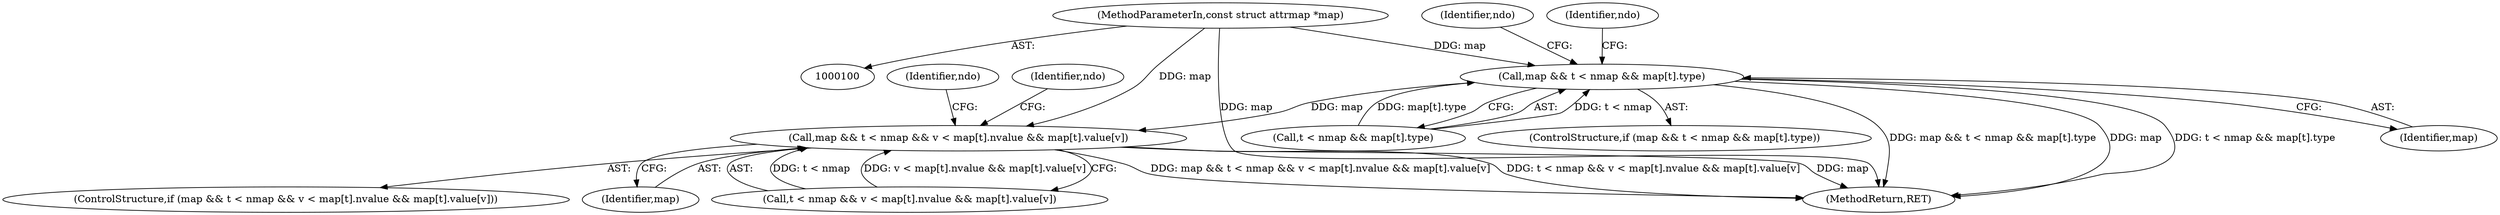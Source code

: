 digraph "0_tcpdump_e0a5a02b0fc1900a69d6c37ed0aab36fb8494e6d_0@pointer" {
"1000104" [label="(MethodParameterIn,const struct attrmap *map)"];
"1000173" [label="(Call,map && t < nmap && map[t].type)"];
"1000225" [label="(Call,map && t < nmap && v < map[t].nvalue && map[t].value[v])"];
"1000186" [label="(Identifier,ndo)"];
"1000224" [label="(ControlStructure,if (map && t < nmap && v < map[t].nvalue && map[t].value[v]))"];
"1000226" [label="(Identifier,map)"];
"1000104" [label="(MethodParameterIn,const struct attrmap *map)"];
"1000174" [label="(Identifier,map)"];
"1000227" [label="(Call,t < nmap && v < map[t].nvalue && map[t].value[v])"];
"1000263" [label="(Identifier,ndo)"];
"1000248" [label="(Identifier,ndo)"];
"1000225" [label="(Call,map && t < nmap && v < map[t].nvalue && map[t].value[v])"];
"1000175" [label="(Call,t < nmap && map[t].type)"];
"1000173" [label="(Call,map && t < nmap && map[t].type)"];
"1000317" [label="(MethodReturn,RET)"];
"1000197" [label="(Identifier,ndo)"];
"1000172" [label="(ControlStructure,if (map && t < nmap && map[t].type))"];
"1000104" -> "1000100"  [label="AST: "];
"1000104" -> "1000317"  [label="DDG: map"];
"1000104" -> "1000173"  [label="DDG: map"];
"1000104" -> "1000225"  [label="DDG: map"];
"1000173" -> "1000172"  [label="AST: "];
"1000173" -> "1000174"  [label="CFG: "];
"1000173" -> "1000175"  [label="CFG: "];
"1000174" -> "1000173"  [label="AST: "];
"1000175" -> "1000173"  [label="AST: "];
"1000186" -> "1000173"  [label="CFG: "];
"1000197" -> "1000173"  [label="CFG: "];
"1000173" -> "1000317"  [label="DDG: map && t < nmap && map[t].type"];
"1000173" -> "1000317"  [label="DDG: map"];
"1000173" -> "1000317"  [label="DDG: t < nmap && map[t].type"];
"1000175" -> "1000173"  [label="DDG: t < nmap"];
"1000175" -> "1000173"  [label="DDG: map[t].type"];
"1000173" -> "1000225"  [label="DDG: map"];
"1000225" -> "1000224"  [label="AST: "];
"1000225" -> "1000226"  [label="CFG: "];
"1000225" -> "1000227"  [label="CFG: "];
"1000226" -> "1000225"  [label="AST: "];
"1000227" -> "1000225"  [label="AST: "];
"1000248" -> "1000225"  [label="CFG: "];
"1000263" -> "1000225"  [label="CFG: "];
"1000225" -> "1000317"  [label="DDG: map && t < nmap && v < map[t].nvalue && map[t].value[v]"];
"1000225" -> "1000317"  [label="DDG: t < nmap && v < map[t].nvalue && map[t].value[v]"];
"1000225" -> "1000317"  [label="DDG: map"];
"1000227" -> "1000225"  [label="DDG: t < nmap"];
"1000227" -> "1000225"  [label="DDG: v < map[t].nvalue && map[t].value[v]"];
}
